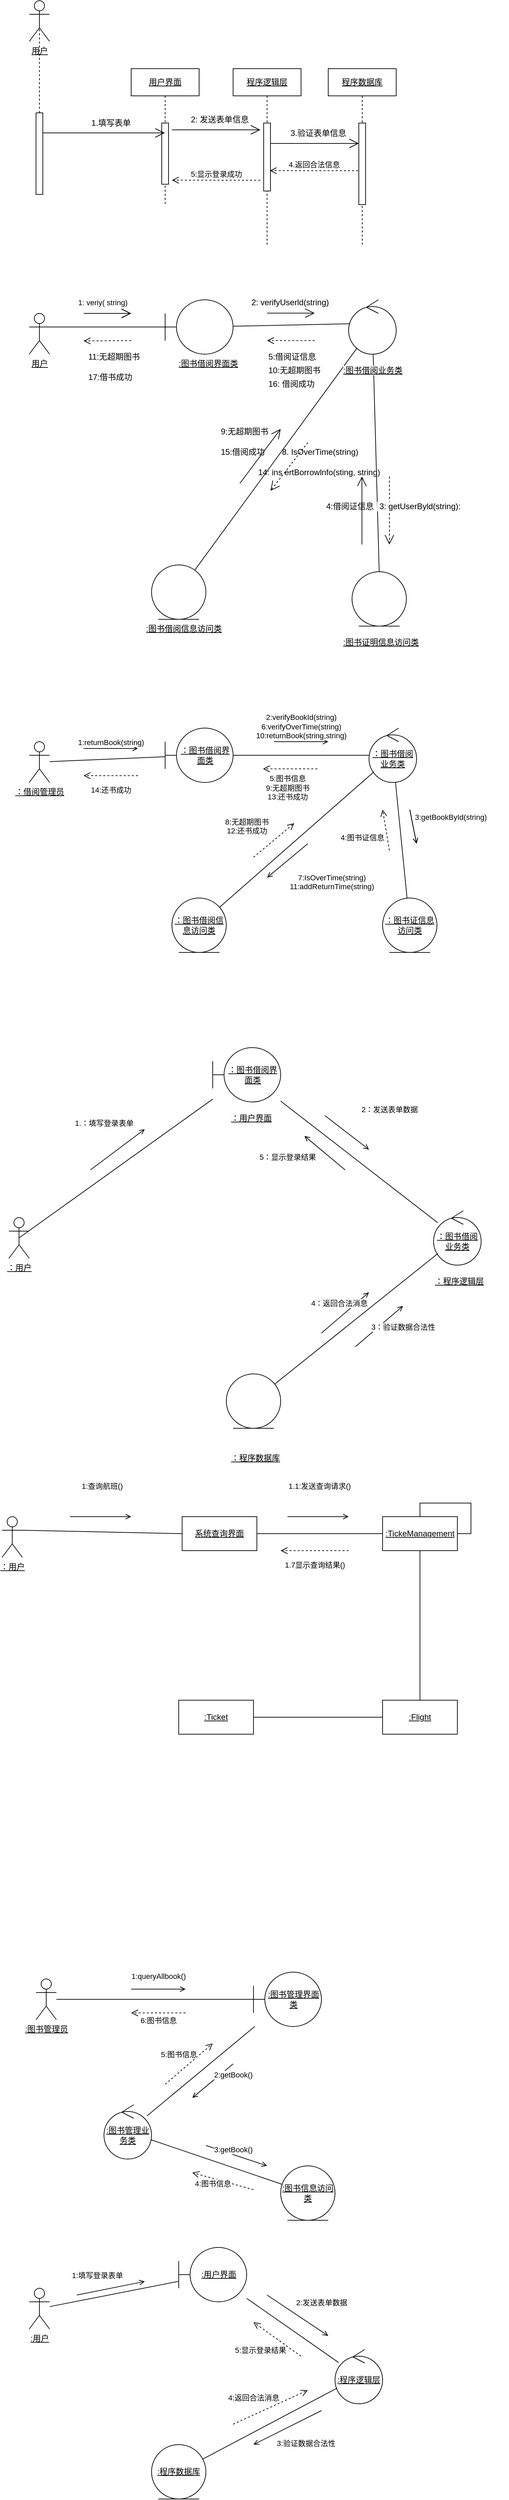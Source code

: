 <mxfile version="21.2.9" type="github">
  <diagram name="第 1 页" id="Q6D3COaA3sx65LGmH1Cn">
    <mxGraphModel dx="819" dy="446" grid="1" gridSize="10" guides="1" tooltips="1" connect="1" arrows="1" fold="1" page="1" pageScale="1" pageWidth="827" pageHeight="1169" math="0" shadow="0">
      <root>
        <mxCell id="0" />
        <mxCell id="1" parent="0" />
        <mxCell id="qRy19qNJVnOFsWcZGTG7-17" value="&lt;u&gt;用户界面&lt;/u&gt;" style="shape=umlLifeline;perimeter=lifelinePerimeter;whiteSpace=wrap;html=1;container=0;dropTarget=0;collapsible=0;recursiveResize=0;outlineConnect=0;portConstraint=eastwest;newEdgeStyle={&quot;edgeStyle&quot;:&quot;elbowEdgeStyle&quot;,&quot;elbow&quot;:&quot;vertical&quot;,&quot;curved&quot;:0,&quot;rounded&quot;:0};" vertex="1" parent="1">
          <mxGeometry x="260" y="510" width="100" height="200" as="geometry" />
        </mxCell>
        <mxCell id="qRy19qNJVnOFsWcZGTG7-18" value="" style="html=1;points=[];perimeter=orthogonalPerimeter;outlineConnect=0;targetShapes=umlLifeline;portConstraint=eastwest;newEdgeStyle={&quot;edgeStyle&quot;:&quot;elbowEdgeStyle&quot;,&quot;elbow&quot;:&quot;vertical&quot;,&quot;curved&quot;:0,&quot;rounded&quot;:0};" vertex="1" parent="qRy19qNJVnOFsWcZGTG7-17">
          <mxGeometry x="45" y="80" width="10" height="90" as="geometry" />
        </mxCell>
        <mxCell id="qRy19qNJVnOFsWcZGTG7-20" value="&lt;u&gt;程序逻辑层&lt;/u&gt;" style="shape=umlLifeline;perimeter=lifelinePerimeter;whiteSpace=wrap;html=1;container=0;dropTarget=0;collapsible=0;recursiveResize=0;outlineConnect=0;portConstraint=eastwest;newEdgeStyle={&quot;edgeStyle&quot;:&quot;elbowEdgeStyle&quot;,&quot;elbow&quot;:&quot;vertical&quot;,&quot;curved&quot;:0,&quot;rounded&quot;:0};" vertex="1" parent="1">
          <mxGeometry x="410" y="510" width="100" height="260" as="geometry" />
        </mxCell>
        <mxCell id="qRy19qNJVnOFsWcZGTG7-21" value="" style="html=1;points=[];perimeter=orthogonalPerimeter;outlineConnect=0;targetShapes=umlLifeline;portConstraint=eastwest;newEdgeStyle={&quot;edgeStyle&quot;:&quot;elbowEdgeStyle&quot;,&quot;elbow&quot;:&quot;vertical&quot;,&quot;curved&quot;:0,&quot;rounded&quot;:0};" vertex="1" parent="qRy19qNJVnOFsWcZGTG7-20">
          <mxGeometry x="45" y="80" width="10" height="100" as="geometry" />
        </mxCell>
        <mxCell id="qRy19qNJVnOFsWcZGTG7-22" value="&lt;u&gt;程序数据库&lt;/u&gt;" style="shape=umlLifeline;perimeter=lifelinePerimeter;whiteSpace=wrap;html=1;container=0;dropTarget=0;collapsible=0;recursiveResize=0;outlineConnect=0;portConstraint=eastwest;newEdgeStyle={&quot;edgeStyle&quot;:&quot;elbowEdgeStyle&quot;,&quot;elbow&quot;:&quot;vertical&quot;,&quot;curved&quot;:0,&quot;rounded&quot;:0};" vertex="1" parent="1">
          <mxGeometry x="550" y="510" width="100" height="260" as="geometry" />
        </mxCell>
        <mxCell id="qRy19qNJVnOFsWcZGTG7-23" value="" style="html=1;points=[];perimeter=orthogonalPerimeter;outlineConnect=0;targetShapes=umlLifeline;portConstraint=eastwest;newEdgeStyle={&quot;edgeStyle&quot;:&quot;elbowEdgeStyle&quot;,&quot;elbow&quot;:&quot;vertical&quot;,&quot;curved&quot;:0,&quot;rounded&quot;:0};" vertex="1" parent="qRy19qNJVnOFsWcZGTG7-22">
          <mxGeometry x="45" y="80" width="10" height="120" as="geometry" />
        </mxCell>
        <mxCell id="qRy19qNJVnOFsWcZGTG7-24" value="" style="endArrow=open;endFill=1;endSize=12;html=1;rounded=0;" edge="1" parent="1">
          <mxGeometry width="160" relative="1" as="geometry">
            <mxPoint x="320" y="600" as="sourcePoint" />
            <mxPoint x="450" y="600" as="targetPoint" />
          </mxGeometry>
        </mxCell>
        <mxCell id="qRy19qNJVnOFsWcZGTG7-25" value="5:显示登录成功" style="html=1;verticalAlign=bottom;endArrow=open;dashed=1;endSize=8;edgeStyle=elbowEdgeStyle;elbow=vertical;curved=0;rounded=0;" edge="1" parent="1">
          <mxGeometry x="0.006" relative="1" as="geometry">
            <mxPoint x="450" y="674.17" as="sourcePoint" />
            <mxPoint x="320" y="674.26" as="targetPoint" />
            <mxPoint as="offset" />
          </mxGeometry>
        </mxCell>
        <mxCell id="qRy19qNJVnOFsWcZGTG7-26" value="4.返回合法信息" style="html=1;verticalAlign=bottom;endArrow=open;dashed=1;endSize=8;edgeStyle=elbowEdgeStyle;elbow=vertical;curved=0;rounded=0;" edge="1" parent="1">
          <mxGeometry relative="1" as="geometry">
            <mxPoint x="594" y="660.17" as="sourcePoint" />
            <mxPoint x="464" y="660.17" as="targetPoint" />
          </mxGeometry>
        </mxCell>
        <mxCell id="qRy19qNJVnOFsWcZGTG7-27" value="&lt;u style=&quot;border-color: var(--border-color);&quot;&gt;用户&lt;/u&gt;" style="shape=umlActor;verticalLabelPosition=bottom;verticalAlign=top;html=1;outlineConnect=0;" vertex="1" parent="1">
          <mxGeometry x="110" y="410" width="30" height="60" as="geometry" />
        </mxCell>
        <mxCell id="qRy19qNJVnOFsWcZGTG7-28" value="2: 发送表单信息" style="text;html=1;align=center;verticalAlign=middle;resizable=0;points=[];autosize=1;strokeColor=none;fillColor=none;" vertex="1" parent="1">
          <mxGeometry x="335" y="570" width="110" height="30" as="geometry" />
        </mxCell>
        <mxCell id="qRy19qNJVnOFsWcZGTG7-29" value="" style="endArrow=open;endFill=1;endSize=12;html=1;rounded=0;" edge="1" parent="1">
          <mxGeometry width="160" relative="1" as="geometry">
            <mxPoint x="465" y="620" as="sourcePoint" />
            <mxPoint x="595" y="620" as="targetPoint" />
          </mxGeometry>
        </mxCell>
        <mxCell id="qRy19qNJVnOFsWcZGTG7-30" value="3.验证表单信息" style="text;html=1;align=center;verticalAlign=middle;resizable=0;points=[];autosize=1;strokeColor=none;fillColor=none;" vertex="1" parent="1">
          <mxGeometry x="480" y="590" width="110" height="30" as="geometry" />
        </mxCell>
        <mxCell id="qRy19qNJVnOFsWcZGTG7-31" value="" style="html=1;points=[];perimeter=orthogonalPerimeter;outlineConnect=0;targetShapes=umlLifeline;portConstraint=eastwest;newEdgeStyle={&quot;edgeStyle&quot;:&quot;elbowEdgeStyle&quot;,&quot;elbow&quot;:&quot;vertical&quot;,&quot;curved&quot;:0,&quot;rounded&quot;:0};" vertex="1" parent="1">
          <mxGeometry x="120" y="575" width="10" height="120" as="geometry" />
        </mxCell>
        <mxCell id="qRy19qNJVnOFsWcZGTG7-32" value="" style="endArrow=none;dashed=1;html=1;rounded=0;entryX=0.5;entryY=0.5;entryDx=0;entryDy=0;entryPerimeter=0;" edge="1" parent="1" source="qRy19qNJVnOFsWcZGTG7-31" target="qRy19qNJVnOFsWcZGTG7-27">
          <mxGeometry width="50" height="50" relative="1" as="geometry">
            <mxPoint x="90" y="570" as="sourcePoint" />
            <mxPoint x="140" y="520" as="targetPoint" />
          </mxGeometry>
        </mxCell>
        <mxCell id="qRy19qNJVnOFsWcZGTG7-33" value="" style="endArrow=open;endFill=1;endSize=12;html=1;rounded=0;" edge="1" parent="1" target="qRy19qNJVnOFsWcZGTG7-17">
          <mxGeometry width="160" relative="1" as="geometry">
            <mxPoint x="130" y="604.5" as="sourcePoint" />
            <mxPoint x="260" y="604.5" as="targetPoint" />
          </mxGeometry>
        </mxCell>
        <mxCell id="qRy19qNJVnOFsWcZGTG7-34" value="1.填写表单" style="text;html=1;align=center;verticalAlign=middle;resizable=0;points=[];autosize=1;strokeColor=none;fillColor=none;" vertex="1" parent="1">
          <mxGeometry x="190" y="575" width="80" height="30" as="geometry" />
        </mxCell>
        <mxCell id="qRy19qNJVnOFsWcZGTG7-52" value="" style="shape=umlBoundary;whiteSpace=wrap;html=1;" vertex="1" parent="1">
          <mxGeometry x="310" y="850" width="100" height="80" as="geometry" />
        </mxCell>
        <mxCell id="qRy19qNJVnOFsWcZGTG7-56" value="&lt;u style=&quot;border-color: var(--border-color);&quot;&gt;用户&lt;/u&gt;" style="shape=umlActor;verticalLabelPosition=bottom;verticalAlign=top;html=1;outlineConnect=0;" vertex="1" parent="1">
          <mxGeometry x="110" y="870" width="30" height="60" as="geometry" />
        </mxCell>
        <mxCell id="qRy19qNJVnOFsWcZGTG7-57" value="" style="ellipse;shape=umlControl;whiteSpace=wrap;html=1;" vertex="1" parent="1">
          <mxGeometry x="580" y="850" width="70" height="80" as="geometry" />
        </mxCell>
        <mxCell id="qRy19qNJVnOFsWcZGTG7-58" value="" style="ellipse;shape=umlEntity;whiteSpace=wrap;html=1;" vertex="1" parent="1">
          <mxGeometry x="585" y="1250" width="80" height="80" as="geometry" />
        </mxCell>
        <mxCell id="qRy19qNJVnOFsWcZGTG7-59" value="" style="ellipse;shape=umlEntity;whiteSpace=wrap;html=1;" vertex="1" parent="1">
          <mxGeometry x="290" y="1240" width="80" height="80" as="geometry" />
        </mxCell>
        <mxCell id="qRy19qNJVnOFsWcZGTG7-60" value="" style="endArrow=none;html=1;rounded=0;fontFamily=Helvetica;fontSize=12;fontColor=default;" edge="1" parent="1" source="qRy19qNJVnOFsWcZGTG7-59" target="qRy19qNJVnOFsWcZGTG7-57">
          <mxGeometry width="50" height="50" relative="1" as="geometry">
            <mxPoint x="250" y="1260" as="sourcePoint" />
            <mxPoint x="300" y="1210" as="targetPoint" />
          </mxGeometry>
        </mxCell>
        <mxCell id="qRy19qNJVnOFsWcZGTG7-61" value="" style="endArrow=none;html=1;rounded=0;fontFamily=Helvetica;fontSize=12;fontColor=default;exitX=0.5;exitY=0;exitDx=0;exitDy=0;" edge="1" parent="1" source="qRy19qNJVnOFsWcZGTG7-58" target="qRy19qNJVnOFsWcZGTG7-57">
          <mxGeometry width="50" height="50" relative="1" as="geometry">
            <mxPoint x="224" y="1458" as="sourcePoint" />
            <mxPoint x="603" y="941" as="targetPoint" />
          </mxGeometry>
        </mxCell>
        <mxCell id="qRy19qNJVnOFsWcZGTG7-62" value="" style="endArrow=none;html=1;rounded=0;fontFamily=Helvetica;fontSize=12;fontColor=default;entryX=0.029;entryY=0.441;entryDx=0;entryDy=0;entryPerimeter=0;" edge="1" parent="1" source="qRy19qNJVnOFsWcZGTG7-52" target="qRy19qNJVnOFsWcZGTG7-57">
          <mxGeometry width="50" height="50" relative="1" as="geometry">
            <mxPoint x="640" y="1450" as="sourcePoint" />
            <mxPoint x="626" y="950" as="targetPoint" />
          </mxGeometry>
        </mxCell>
        <mxCell id="qRy19qNJVnOFsWcZGTG7-63" value="" style="endArrow=none;html=1;rounded=0;fontFamily=Helvetica;fontSize=12;fontColor=default;entryX=1;entryY=0.333;entryDx=0;entryDy=0;entryPerimeter=0;" edge="1" parent="1" source="qRy19qNJVnOFsWcZGTG7-52" target="qRy19qNJVnOFsWcZGTG7-56">
          <mxGeometry width="50" height="50" relative="1" as="geometry">
            <mxPoint x="280" y="900" as="sourcePoint" />
            <mxPoint x="592" y="905" as="targetPoint" />
          </mxGeometry>
        </mxCell>
        <mxCell id="qRy19qNJVnOFsWcZGTG7-65" value="" style="endArrow=open;endFill=1;endSize=12;html=1;rounded=0;" edge="1" parent="1">
          <mxGeometry width="160" relative="1" as="geometry">
            <mxPoint x="190" y="870" as="sourcePoint" />
            <mxPoint x="260" y="870" as="targetPoint" />
          </mxGeometry>
        </mxCell>
        <mxCell id="qRy19qNJVnOFsWcZGTG7-66" value="" style="html=1;verticalAlign=bottom;endArrow=open;dashed=1;endSize=8;edgeStyle=elbowEdgeStyle;elbow=vertical;curved=0;rounded=0;" edge="1" parent="1">
          <mxGeometry x="0.307" y="-9" relative="1" as="geometry">
            <mxPoint x="260" y="910" as="sourcePoint" />
            <mxPoint x="190" y="910.83" as="targetPoint" />
            <mxPoint as="offset" />
          </mxGeometry>
        </mxCell>
        <mxCell id="qRy19qNJVnOFsWcZGTG7-67" value="" style="endArrow=open;endFill=1;endSize=12;html=1;rounded=0;" edge="1" parent="1">
          <mxGeometry width="160" relative="1" as="geometry">
            <mxPoint x="190" y="870" as="sourcePoint" />
            <mxPoint x="260" y="870" as="targetPoint" />
          </mxGeometry>
        </mxCell>
        <mxCell id="qRy19qNJVnOFsWcZGTG7-68" value="" style="html=1;verticalAlign=bottom;endArrow=open;dashed=1;endSize=8;edgeStyle=elbowEdgeStyle;elbow=vertical;curved=0;rounded=0;" edge="1" parent="1">
          <mxGeometry x="0.307" y="-9" relative="1" as="geometry">
            <mxPoint x="530" y="910" as="sourcePoint" />
            <mxPoint x="460" y="910.41" as="targetPoint" />
            <mxPoint as="offset" />
          </mxGeometry>
        </mxCell>
        <mxCell id="qRy19qNJVnOFsWcZGTG7-69" value="" style="endArrow=open;endFill=1;endSize=12;html=1;rounded=0;" edge="1" parent="1">
          <mxGeometry width="160" relative="1" as="geometry">
            <mxPoint x="460" y="869.58" as="sourcePoint" />
            <mxPoint x="530" y="869.58" as="targetPoint" />
          </mxGeometry>
        </mxCell>
        <mxCell id="qRy19qNJVnOFsWcZGTG7-71" value="" style="endArrow=open;endFill=1;endSize=12;html=1;rounded=0;" edge="1" parent="1">
          <mxGeometry width="160" relative="1" as="geometry">
            <mxPoint x="420" y="1120" as="sourcePoint" />
            <mxPoint x="480" y="1040" as="targetPoint" />
          </mxGeometry>
        </mxCell>
        <mxCell id="qRy19qNJVnOFsWcZGTG7-73" value="" style="endArrow=open;endSize=12;dashed=1;html=1;rounded=0;fontFamily=Helvetica;fontSize=12;fontColor=default;" edge="1" parent="1">
          <mxGeometry width="160" relative="1" as="geometry">
            <mxPoint x="520" y="1060" as="sourcePoint" />
            <mxPoint x="465" y="1131" as="targetPoint" />
          </mxGeometry>
        </mxCell>
        <mxCell id="qRy19qNJVnOFsWcZGTG7-74" value="" style="endArrow=open;endFill=1;endSize=12;html=1;rounded=0;" edge="1" parent="1">
          <mxGeometry width="160" relative="1" as="geometry">
            <mxPoint x="599.58" y="1210" as="sourcePoint" />
            <mxPoint x="599.58" y="1110" as="targetPoint" />
          </mxGeometry>
        </mxCell>
        <mxCell id="qRy19qNJVnOFsWcZGTG7-75" value="" style="endArrow=open;endSize=12;dashed=1;html=1;rounded=0;fontFamily=Helvetica;fontSize=12;fontColor=default;" edge="1" parent="1">
          <mxGeometry width="160" relative="1" as="geometry">
            <mxPoint x="640" y="1110" as="sourcePoint" />
            <mxPoint x="640" y="1210" as="targetPoint" />
          </mxGeometry>
        </mxCell>
        <mxCell id="qRy19qNJVnOFsWcZGTG7-76" value="&lt;u style=&quot;border-color: var(--border-color); text-align: center;&quot;&gt;:图书借阅界面类&lt;/u&gt;" style="text;whiteSpace=wrap;html=1;fontSize=12;fontFamily=Helvetica;fontColor=default;" vertex="1" parent="1">
          <mxGeometry x="328" y="930" width="92" height="40" as="geometry" />
        </mxCell>
        <mxCell id="qRy19qNJVnOFsWcZGTG7-77" value="&lt;u style=&quot;border-color: var(--border-color); color: rgb(0, 0, 0); font-family: Helvetica; font-size: 12px; font-style: normal; font-variant-ligatures: normal; font-variant-caps: normal; font-weight: 400; letter-spacing: normal; orphans: 2; text-align: center; text-indent: 0px; text-transform: none; widows: 2; word-spacing: 0px; -webkit-text-stroke-width: 0px; background-color: rgb(251, 251, 251);&quot;&gt;:图书借阅业务类&lt;/u&gt;" style="text;whiteSpace=wrap;html=1;fontSize=12;fontFamily=Helvetica;fontColor=default;" vertex="1" parent="1">
          <mxGeometry x="570" y="940" width="90" height="40" as="geometry" />
        </mxCell>
        <mxCell id="qRy19qNJVnOFsWcZGTG7-78" value="&lt;u style=&quot;border-color: var(--border-color); color: rgb(0, 0, 0); font-family: Helvetica; font-size: 12px; font-style: normal; font-variant-ligatures: normal; font-variant-caps: normal; font-weight: 400; letter-spacing: normal; orphans: 2; text-align: center; text-indent: 0px; text-transform: none; widows: 2; word-spacing: 0px; -webkit-text-stroke-width: 0px; background-color: rgb(251, 251, 251);&quot;&gt;:图书借阅信息访问类&lt;/u&gt;" style="text;whiteSpace=wrap;html=1;fontSize=12;fontFamily=Helvetica;fontColor=default;" vertex="1" parent="1">
          <mxGeometry x="280" y="1320" width="120" height="40" as="geometry" />
        </mxCell>
        <mxCell id="qRy19qNJVnOFsWcZGTG7-79" value="&lt;u style=&quot;border-color: var(--border-color); color: rgb(0, 0, 0); font-family: Helvetica; font-size: 12px; font-style: normal; font-variant-ligatures: normal; font-variant-caps: normal; font-weight: 400; letter-spacing: normal; orphans: 2; text-align: center; text-indent: 0px; text-transform: none; widows: 2; word-spacing: 0px; -webkit-text-stroke-width: 0px; background-color: rgb(251, 251, 251);&quot;&gt;:图书证明信息访问类&lt;/u&gt;" style="text;whiteSpace=wrap;html=1;fontSize=12;fontFamily=Helvetica;fontColor=default;" vertex="1" parent="1">
          <mxGeometry x="570" y="1340" width="120" height="40" as="geometry" />
        </mxCell>
        <mxCell id="qRy19qNJVnOFsWcZGTG7-80" value="&lt;span style=&quot;color: rgb(0, 0, 0); font-family: Helvetica; font-size: 11px; font-style: normal; font-variant-ligatures: normal; font-variant-caps: normal; font-weight: 400; letter-spacing: normal; orphans: 2; text-align: center; text-indent: 0px; text-transform: none; widows: 2; word-spacing: 0px; -webkit-text-stroke-width: 0px; background-color: rgb(255, 255, 255); text-decoration-thickness: initial; text-decoration-style: initial; text-decoration-color: initial; float: none; display: inline !important;&quot;&gt;1: veriy( string)&lt;/span&gt;" style="text;whiteSpace=wrap;html=1;fontSize=12;fontFamily=Helvetica;fontColor=default;" vertex="1" parent="1">
          <mxGeometry x="180" y="840" width="110" height="40" as="geometry" />
        </mxCell>
        <mxCell id="qRy19qNJVnOFsWcZGTG7-81" value="&lt;span style=&quot;color: rgb(0, 0, 0); font-family: Helvetica; font-size: 12px; font-style: normal; font-variant-ligatures: normal; font-variant-caps: normal; font-weight: 400; letter-spacing: normal; orphans: 2; text-align: center; text-indent: 0px; text-transform: none; widows: 2; word-spacing: 0px; -webkit-text-stroke-width: 0px; background-color: rgb(251, 251, 251); text-decoration-thickness: initial; text-decoration-style: initial; text-decoration-color: initial; float: none; display: inline !important;&quot;&gt;2: verifyUserld(string)&amp;nbsp;&lt;/span&gt;" style="text;whiteSpace=wrap;html=1;fontSize=12;fontFamily=Helvetica;fontColor=default;" vertex="1" parent="1">
          <mxGeometry x="435" y="840" width="150" height="40" as="geometry" />
        </mxCell>
        <mxCell id="qRy19qNJVnOFsWcZGTG7-82" value="&lt;span style=&quot;color: rgb(0, 0, 0); font-family: Helvetica; font-size: 12px; font-style: normal; font-variant-ligatures: normal; font-variant-caps: normal; font-weight: 400; letter-spacing: normal; orphans: 2; text-align: center; text-indent: 0px; text-transform: none; widows: 2; word-spacing: 0px; -webkit-text-stroke-width: 0px; background-color: rgb(251, 251, 251); text-decoration-thickness: initial; text-decoration-style: initial; text-decoration-color: initial; float: none; display: inline !important;&quot;&gt;&amp;nbsp;3: getUserByld(string):&lt;/span&gt;" style="text;whiteSpace=wrap;html=1;fontSize=12;fontFamily=Helvetica;fontColor=default;" vertex="1" parent="1">
          <mxGeometry x="620" y="1140" width="160" height="40" as="geometry" />
        </mxCell>
        <mxCell id="qRy19qNJVnOFsWcZGTG7-83" value="4:借阅证信息" style="text;whiteSpace=wrap;html=1;fontSize=12;fontFamily=Helvetica;fontColor=default;" vertex="1" parent="1">
          <mxGeometry x="545" y="1140" width="160" height="40" as="geometry" />
        </mxCell>
        <mxCell id="qRy19qNJVnOFsWcZGTG7-84" value="5:借阅证信息" style="text;whiteSpace=wrap;html=1;fontSize=12;fontFamily=Helvetica;fontColor=default;" vertex="1" parent="1">
          <mxGeometry x="460" y="920" width="80" height="40" as="geometry" />
        </mxCell>
        <mxCell id="qRy19qNJVnOFsWcZGTG7-85" value="11:无超期图书" style="text;whiteSpace=wrap;html=1;fontSize=12;fontFamily=Helvetica;fontColor=default;" vertex="1" parent="1">
          <mxGeometry x="195" y="920" width="80" height="40" as="geometry" />
        </mxCell>
        <mxCell id="qRy19qNJVnOFsWcZGTG7-86" value="17:借书成功" style="text;whiteSpace=wrap;html=1;fontSize=12;fontFamily=Helvetica;fontColor=default;" vertex="1" parent="1">
          <mxGeometry x="195" y="950" width="80" height="40" as="geometry" />
        </mxCell>
        <mxCell id="qRy19qNJVnOFsWcZGTG7-87" value="10:无超期图书" style="text;whiteSpace=wrap;html=1;fontSize=12;fontFamily=Helvetica;fontColor=default;" vertex="1" parent="1">
          <mxGeometry x="460" y="940" width="80" height="40" as="geometry" />
        </mxCell>
        <mxCell id="qRy19qNJVnOFsWcZGTG7-88" value="16: 借阅成功" style="text;whiteSpace=wrap;html=1;fontSize=12;fontFamily=Helvetica;fontColor=default;" vertex="1" parent="1">
          <mxGeometry x="460" y="960" width="80" height="40" as="geometry" />
        </mxCell>
        <mxCell id="qRy19qNJVnOFsWcZGTG7-89" value="15:借阅成功" style="text;whiteSpace=wrap;html=1;fontSize=12;fontFamily=Helvetica;fontColor=default;" vertex="1" parent="1">
          <mxGeometry x="390" y="1060" width="80" height="40" as="geometry" />
        </mxCell>
        <mxCell id="qRy19qNJVnOFsWcZGTG7-90" value="9:无超期图书" style="text;whiteSpace=wrap;html=1;fontSize=12;fontFamily=Helvetica;fontColor=default;" vertex="1" parent="1">
          <mxGeometry x="390" y="1030" width="80" height="40" as="geometry" />
        </mxCell>
        <mxCell id="qRy19qNJVnOFsWcZGTG7-91" value="8. IsOverTime(string)" style="text;whiteSpace=wrap;html=1;fontSize=12;fontFamily=Helvetica;fontColor=default;" vertex="1" parent="1">
          <mxGeometry x="480" y="1060" width="120" height="40" as="geometry" />
        </mxCell>
        <mxCell id="qRy19qNJVnOFsWcZGTG7-92" value="14: ins ertBorrowlnfo(sting, string)" style="text;whiteSpace=wrap;html=1;fontSize=12;fontFamily=Helvetica;fontColor=default;" vertex="1" parent="1">
          <mxGeometry x="445" y="1090" width="200" height="40" as="geometry" />
        </mxCell>
        <mxCell id="qRy19qNJVnOFsWcZGTG7-94" style="rounded=0;orthogonalLoop=1;jettySize=auto;html=1;endArrow=none;endFill=0;" edge="1" parent="1" source="qRy19qNJVnOFsWcZGTG7-95" target="qRy19qNJVnOFsWcZGTG7-96">
          <mxGeometry relative="1" as="geometry" />
        </mxCell>
        <mxCell id="qRy19qNJVnOFsWcZGTG7-95" value="&lt;u&gt;：借阅管理员&lt;/u&gt;" style="shape=umlActor;verticalLabelPosition=bottom;verticalAlign=top;html=1;" vertex="1" parent="1">
          <mxGeometry x="110" y="1500" width="30" height="60" as="geometry" />
        </mxCell>
        <mxCell id="qRy19qNJVnOFsWcZGTG7-96" value="&lt;u&gt;：图书借阅界面类&lt;/u&gt;" style="shape=umlBoundary;whiteSpace=wrap;html=1;" vertex="1" parent="1">
          <mxGeometry x="310" y="1480" width="100" height="80" as="geometry" />
        </mxCell>
        <mxCell id="qRy19qNJVnOFsWcZGTG7-97" value="&lt;u&gt;：图书借阅业务类&lt;/u&gt;" style="ellipse;shape=umlControl;whiteSpace=wrap;html=1;" vertex="1" parent="1">
          <mxGeometry x="610" y="1480" width="70" height="80" as="geometry" />
        </mxCell>
        <mxCell id="qRy19qNJVnOFsWcZGTG7-98" value="&lt;u&gt;：图书证信息访问类&lt;/u&gt;" style="ellipse;shape=umlEntity;whiteSpace=wrap;html=1;" vertex="1" parent="1">
          <mxGeometry x="630" y="1730" width="80" height="80" as="geometry" />
        </mxCell>
        <mxCell id="qRy19qNJVnOFsWcZGTG7-99" value="&lt;u&gt;：图书借阅信息访问类&lt;/u&gt;" style="ellipse;shape=umlEntity;whiteSpace=wrap;html=1;" vertex="1" parent="1">
          <mxGeometry x="320" y="1730" width="80" height="80" as="geometry" />
        </mxCell>
        <mxCell id="qRy19qNJVnOFsWcZGTG7-100" style="rounded=0;orthogonalLoop=1;jettySize=auto;html=1;endArrow=none;endFill=0;" edge="1" parent="1" source="qRy19qNJVnOFsWcZGTG7-96" target="qRy19qNJVnOFsWcZGTG7-97">
          <mxGeometry relative="1" as="geometry">
            <mxPoint x="150" y="1521" as="sourcePoint" />
            <mxPoint x="320" y="1528" as="targetPoint" />
          </mxGeometry>
        </mxCell>
        <mxCell id="qRy19qNJVnOFsWcZGTG7-101" style="rounded=0;orthogonalLoop=1;jettySize=auto;html=1;endArrow=none;endFill=0;" edge="1" parent="1" source="qRy19qNJVnOFsWcZGTG7-99" target="qRy19qNJVnOFsWcZGTG7-97">
          <mxGeometry relative="1" as="geometry">
            <mxPoint x="160" y="1531" as="sourcePoint" />
            <mxPoint x="330" y="1538" as="targetPoint" />
          </mxGeometry>
        </mxCell>
        <mxCell id="qRy19qNJVnOFsWcZGTG7-102" style="rounded=0;orthogonalLoop=1;jettySize=auto;html=1;endArrow=none;endFill=0;" edge="1" parent="1" source="qRy19qNJVnOFsWcZGTG7-98" target="qRy19qNJVnOFsWcZGTG7-97">
          <mxGeometry relative="1" as="geometry">
            <mxPoint x="170" y="1541" as="sourcePoint" />
            <mxPoint x="340" y="1548" as="targetPoint" />
          </mxGeometry>
        </mxCell>
        <mxCell id="qRy19qNJVnOFsWcZGTG7-103" value="1:returnBook(string)" style="html=1;verticalAlign=bottom;endArrow=open;edgeStyle=elbowEdgeStyle;elbow=vertical;curved=0;rounded=0;endFill=0;" edge="1" parent="1">
          <mxGeometry width="80" relative="1" as="geometry">
            <mxPoint x="190" y="1510" as="sourcePoint" />
            <mxPoint x="270" y="1510" as="targetPoint" />
          </mxGeometry>
        </mxCell>
        <mxCell id="qRy19qNJVnOFsWcZGTG7-104" value="14:还书成功" style="html=1;verticalAlign=bottom;endArrow=open;dashed=1;endSize=8;edgeStyle=elbowEdgeStyle;elbow=vertical;curved=0;rounded=0;" edge="1" parent="1">
          <mxGeometry y="30" relative="1" as="geometry">
            <mxPoint x="270" y="1550" as="sourcePoint" />
            <mxPoint x="190" y="1550" as="targetPoint" />
            <mxPoint as="offset" />
          </mxGeometry>
        </mxCell>
        <mxCell id="qRy19qNJVnOFsWcZGTG7-105" value="2:verifyBookId(string)&lt;br&gt;6:verifyOverTime(string)&lt;br&gt;10:returnBook(string,string)" style="html=1;verticalAlign=bottom;endArrow=open;edgeStyle=elbowEdgeStyle;elbow=vertical;curved=0;rounded=0;endFill=0;" edge="1" parent="1">
          <mxGeometry width="80" relative="1" as="geometry">
            <mxPoint x="470" y="1500" as="sourcePoint" />
            <mxPoint x="550" y="1500" as="targetPoint" />
          </mxGeometry>
        </mxCell>
        <mxCell id="qRy19qNJVnOFsWcZGTG7-106" value="5:图书信息&lt;br&gt;9:无超期图书&lt;br&gt;13:还书成功" style="html=1;verticalAlign=bottom;endArrow=open;dashed=1;endSize=8;edgeStyle=elbowEdgeStyle;elbow=vertical;curved=0;rounded=0;" edge="1" parent="1">
          <mxGeometry x="0.099" y="50" relative="1" as="geometry">
            <mxPoint x="534" y="1540" as="sourcePoint" />
            <mxPoint x="454" y="1540" as="targetPoint" />
            <mxPoint as="offset" />
          </mxGeometry>
        </mxCell>
        <mxCell id="qRy19qNJVnOFsWcZGTG7-107" value="3:getBookById(string)" style="html=1;verticalAlign=bottom;endArrow=open;elbow=vertical;rounded=0;endFill=0;" edge="1" parent="1">
          <mxGeometry x="0.231" y="55" width="80" relative="1" as="geometry">
            <mxPoint x="670" y="1600" as="sourcePoint" />
            <mxPoint x="680" y="1650" as="targetPoint" />
            <mxPoint as="offset" />
          </mxGeometry>
        </mxCell>
        <mxCell id="qRy19qNJVnOFsWcZGTG7-108" value="4:图书证信息" style="html=1;verticalAlign=bottom;endArrow=open;dashed=1;endSize=8;elbow=vertical;rounded=0;" edge="1" parent="1">
          <mxGeometry x="-0.46" y="38" relative="1" as="geometry">
            <mxPoint x="640" y="1660" as="sourcePoint" />
            <mxPoint x="630" y="1600" as="targetPoint" />
            <mxPoint as="offset" />
          </mxGeometry>
        </mxCell>
        <mxCell id="qRy19qNJVnOFsWcZGTG7-109" value="7:IsOverTime(string)&lt;br&gt;11:addReturnTime(string)" style="html=1;verticalAlign=bottom;endArrow=open;elbow=vertical;rounded=0;endFill=0;" edge="1" parent="1">
          <mxGeometry x="-0.5" y="78" width="80" relative="1" as="geometry">
            <mxPoint x="520" y="1650" as="sourcePoint" />
            <mxPoint x="460" y="1700" as="targetPoint" />
            <mxPoint as="offset" />
          </mxGeometry>
        </mxCell>
        <mxCell id="qRy19qNJVnOFsWcZGTG7-110" value="8:无超期图书&lt;br&gt;12:还书成功" style="html=1;verticalAlign=bottom;endArrow=open;dashed=1;endSize=8;elbow=vertical;rounded=0;" edge="1" parent="1">
          <mxGeometry x="-0.705" y="29" relative="1" as="geometry">
            <mxPoint x="440" y="1670" as="sourcePoint" />
            <mxPoint x="500" y="1620" as="targetPoint" />
            <mxPoint as="offset" />
          </mxGeometry>
        </mxCell>
        <mxCell id="qRy19qNJVnOFsWcZGTG7-111" value="&lt;u&gt;：图书借阅界面类&lt;/u&gt;" style="shape=umlBoundary;whiteSpace=wrap;html=1;" vertex="1" parent="1">
          <mxGeometry x="380" y="1950" width="100" height="80" as="geometry" />
        </mxCell>
        <mxCell id="qRy19qNJVnOFsWcZGTG7-112" value="&lt;u&gt;：图书借阅业务类&lt;/u&gt;" style="ellipse;shape=umlControl;whiteSpace=wrap;html=1;" vertex="1" parent="1">
          <mxGeometry x="705" y="2190" width="70" height="80" as="geometry" />
        </mxCell>
        <mxCell id="qRy19qNJVnOFsWcZGTG7-113" value="" style="ellipse;shape=umlEntity;whiteSpace=wrap;html=1;" vertex="1" parent="1">
          <mxGeometry x="400" y="2430" width="80" height="80" as="geometry" />
        </mxCell>
        <mxCell id="qRy19qNJVnOFsWcZGTG7-114" value="&lt;u style=&quot;border-color: var(--border-color);&quot;&gt;：用户&lt;/u&gt;" style="shape=umlActor;verticalLabelPosition=bottom;verticalAlign=top;html=1;" vertex="1" parent="1">
          <mxGeometry x="80" y="2200" width="30" height="60" as="geometry" />
        </mxCell>
        <mxCell id="qRy19qNJVnOFsWcZGTG7-115" value="" style="endArrow=none;html=1;rounded=0;fontFamily=Helvetica;fontSize=12;fontColor=default;exitX=0.5;exitY=0.5;exitDx=0;exitDy=0;exitPerimeter=0;" edge="1" parent="1" source="qRy19qNJVnOFsWcZGTG7-114" target="qRy19qNJVnOFsWcZGTG7-111">
          <mxGeometry width="50" height="50" relative="1" as="geometry">
            <mxPoint x="364" y="1258" as="sourcePoint" />
            <mxPoint x="603" y="931" as="targetPoint" />
          </mxGeometry>
        </mxCell>
        <mxCell id="qRy19qNJVnOFsWcZGTG7-116" value="" style="endArrow=none;html=1;rounded=0;fontFamily=Helvetica;fontSize=12;fontColor=default;" edge="1" parent="1" source="qRy19qNJVnOFsWcZGTG7-111" target="qRy19qNJVnOFsWcZGTG7-112">
          <mxGeometry width="50" height="50" relative="1" as="geometry">
            <mxPoint x="105" y="2240" as="sourcePoint" />
            <mxPoint x="390" y="2036" as="targetPoint" />
          </mxGeometry>
        </mxCell>
        <mxCell id="qRy19qNJVnOFsWcZGTG7-117" value="" style="endArrow=none;html=1;rounded=0;fontFamily=Helvetica;fontSize=12;fontColor=default;" edge="1" parent="1" source="qRy19qNJVnOFsWcZGTG7-113" target="qRy19qNJVnOFsWcZGTG7-112">
          <mxGeometry width="50" height="50" relative="1" as="geometry">
            <mxPoint x="490" y="2039" as="sourcePoint" />
            <mxPoint x="721" y="2218" as="targetPoint" />
          </mxGeometry>
        </mxCell>
        <mxCell id="qRy19qNJVnOFsWcZGTG7-121" value="1.：填写登录表单" style="html=1;verticalAlign=bottom;endArrow=open;elbow=vertical;rounded=0;endFill=0;" edge="1" parent="1">
          <mxGeometry x="0.04" y="36" width="80" relative="1" as="geometry">
            <mxPoint x="200" y="2130" as="sourcePoint" />
            <mxPoint x="280" y="2070" as="targetPoint" />
            <mxPoint as="offset" />
          </mxGeometry>
        </mxCell>
        <mxCell id="qRy19qNJVnOFsWcZGTG7-122" value="3:getBookById(string)" style="html=1;verticalAlign=bottom;endArrow=open;elbow=vertical;rounded=0;endFill=0;" edge="1" parent="1">
          <mxGeometry x="0.231" y="55" width="80" relative="1" as="geometry">
            <mxPoint x="670" y="1600" as="sourcePoint" />
            <mxPoint x="680" y="1650" as="targetPoint" />
            <mxPoint as="offset" />
          </mxGeometry>
        </mxCell>
        <mxCell id="qRy19qNJVnOFsWcZGTG7-125" value="2：发送表单数据" style="html=1;verticalAlign=bottom;endArrow=open;elbow=vertical;rounded=0;endFill=0;" edge="1" parent="1">
          <mxGeometry x="0.836" y="58" width="80" relative="1" as="geometry">
            <mxPoint x="545" y="2050" as="sourcePoint" />
            <mxPoint x="610" y="2100" as="targetPoint" />
            <mxPoint as="offset" />
          </mxGeometry>
        </mxCell>
        <mxCell id="qRy19qNJVnOFsWcZGTG7-126" value="5：显示登录结果" style="html=1;verticalAlign=bottom;endArrow=open;elbow=vertical;rounded=0;endFill=0;" edge="1" parent="1">
          <mxGeometry x="0.836" y="47" width="80" relative="1" as="geometry">
            <mxPoint x="575" y="2130" as="sourcePoint" />
            <mxPoint x="515" y="2080" as="targetPoint" />
            <mxPoint as="offset" />
          </mxGeometry>
        </mxCell>
        <mxCell id="qRy19qNJVnOFsWcZGTG7-127" value="4：返回合法消息" style="html=1;verticalAlign=bottom;endArrow=open;elbow=vertical;rounded=0;endFill=0;" edge="1" parent="1">
          <mxGeometry x="-0.08" y="10" width="80" relative="1" as="geometry">
            <mxPoint x="540" y="2370" as="sourcePoint" />
            <mxPoint x="610" y="2310" as="targetPoint" />
            <mxPoint as="offset" />
          </mxGeometry>
        </mxCell>
        <mxCell id="qRy19qNJVnOFsWcZGTG7-128" value="3：验证数据合法性" style="html=1;verticalAlign=bottom;endArrow=open;elbow=vertical;rounded=0;endFill=0;" edge="1" parent="1">
          <mxGeometry x="0.435" y="-30" width="80" relative="1" as="geometry">
            <mxPoint x="590" y="2390" as="sourcePoint" />
            <mxPoint x="660" y="2330" as="targetPoint" />
            <mxPoint as="offset" />
          </mxGeometry>
        </mxCell>
        <mxCell id="qRy19qNJVnOFsWcZGTG7-129" value="&lt;u style=&quot;border-color: var(--border-color); color: rgb(0, 0, 0); font-family: Helvetica; font-size: 12px; font-style: normal; font-variant-ligatures: normal; font-variant-caps: normal; font-weight: 400; letter-spacing: normal; orphans: 2; text-align: center; text-indent: 0px; text-transform: none; widows: 2; word-spacing: 0px; -webkit-text-stroke-width: 0px; background-color: rgb(251, 251, 251);&quot;&gt;：用户界面&lt;/u&gt;" style="text;whiteSpace=wrap;html=1;fontSize=12;fontFamily=Helvetica;fontColor=default;" vertex="1" parent="1">
          <mxGeometry x="405" y="2040" width="110" height="40" as="geometry" />
        </mxCell>
        <mxCell id="qRy19qNJVnOFsWcZGTG7-130" value="&lt;u style=&quot;border-color: var(--border-color); color: rgb(0, 0, 0); font-family: Helvetica; font-size: 12px; font-style: normal; font-variant-ligatures: normal; font-variant-caps: normal; font-weight: 400; letter-spacing: normal; orphans: 2; text-align: center; text-indent: 0px; text-transform: none; widows: 2; word-spacing: 0px; -webkit-text-stroke-width: 0px; background-color: rgb(251, 251, 251);&quot;&gt;：程序逻辑层&lt;/u&gt;" style="text;whiteSpace=wrap;html=1;fontSize=12;fontFamily=Helvetica;fontColor=default;" vertex="1" parent="1">
          <mxGeometry x="705" y="2280" width="110" height="40" as="geometry" />
        </mxCell>
        <mxCell id="qRy19qNJVnOFsWcZGTG7-131" value="&lt;u style=&quot;border-color: var(--border-color); color: rgb(0, 0, 0); font-family: Helvetica; font-size: 12px; font-style: normal; font-variant-ligatures: normal; font-variant-caps: normal; font-weight: 400; letter-spacing: normal; orphans: 2; text-align: center; text-indent: 0px; text-transform: none; widows: 2; word-spacing: 0px; -webkit-text-stroke-width: 0px; background-color: rgb(251, 251, 251);&quot;&gt;：程序数据库&lt;/u&gt;" style="text;whiteSpace=wrap;html=1;fontSize=12;fontFamily=Helvetica;fontColor=default;" vertex="1" parent="1">
          <mxGeometry x="405" y="2540" width="110" height="40" as="geometry" />
        </mxCell>
        <mxCell id="qRy19qNJVnOFsWcZGTG7-132" value="&lt;u style=&quot;border-color: var(--border-color);&quot;&gt;：用户&lt;/u&gt;" style="shape=umlActor;verticalLabelPosition=bottom;verticalAlign=top;html=1;" vertex="1" parent="1">
          <mxGeometry x="70" y="2640" width="30" height="60" as="geometry" />
        </mxCell>
        <mxCell id="qRy19qNJVnOFsWcZGTG7-150" style="rounded=0;orthogonalLoop=1;jettySize=auto;html=1;endArrow=none;endFill=0;" edge="1" parent="1" source="qRy19qNJVnOFsWcZGTG7-151" target="qRy19qNJVnOFsWcZGTG7-152">
          <mxGeometry relative="1" as="geometry" />
        </mxCell>
        <mxCell id="qRy19qNJVnOFsWcZGTG7-151" value="&lt;u&gt;:图书管理员&lt;/u&gt;" style="shape=umlActor;verticalLabelPosition=bottom;verticalAlign=top;html=1;" vertex="1" parent="1">
          <mxGeometry x="120" y="3320" width="30" height="60" as="geometry" />
        </mxCell>
        <mxCell id="qRy19qNJVnOFsWcZGTG7-152" value="&lt;u&gt;:图书管理界面类&lt;/u&gt;" style="shape=umlBoundary;whiteSpace=wrap;html=1;" vertex="1" parent="1">
          <mxGeometry x="440" y="3310" width="100" height="80" as="geometry" />
        </mxCell>
        <mxCell id="qRy19qNJVnOFsWcZGTG7-153" value="&lt;u&gt;:图书管理业务类&lt;/u&gt;" style="ellipse;shape=umlControl;whiteSpace=wrap;html=1;" vertex="1" parent="1">
          <mxGeometry x="220" y="3505" width="70" height="80" as="geometry" />
        </mxCell>
        <mxCell id="qRy19qNJVnOFsWcZGTG7-154" value="&lt;u&gt;:图书信息访问类&lt;/u&gt;" style="ellipse;shape=umlEntity;whiteSpace=wrap;html=1;" vertex="1" parent="1">
          <mxGeometry x="480" y="3595" width="80" height="80" as="geometry" />
        </mxCell>
        <mxCell id="qRy19qNJVnOFsWcZGTG7-155" style="rounded=0;orthogonalLoop=1;jettySize=auto;html=1;endArrow=none;endFill=0;" edge="1" parent="1" source="qRy19qNJVnOFsWcZGTG7-153" target="qRy19qNJVnOFsWcZGTG7-152">
          <mxGeometry relative="1" as="geometry">
            <mxPoint x="160" y="3360" as="sourcePoint" />
            <mxPoint x="434" y="3369" as="targetPoint" />
          </mxGeometry>
        </mxCell>
        <mxCell id="qRy19qNJVnOFsWcZGTG7-156" style="rounded=0;orthogonalLoop=1;jettySize=auto;html=1;endArrow=none;endFill=0;" edge="1" parent="1" source="qRy19qNJVnOFsWcZGTG7-153" target="qRy19qNJVnOFsWcZGTG7-154">
          <mxGeometry relative="1" as="geometry">
            <mxPoint x="170" y="3370" as="sourcePoint" />
            <mxPoint x="444" y="3379" as="targetPoint" />
          </mxGeometry>
        </mxCell>
        <mxCell id="qRy19qNJVnOFsWcZGTG7-157" value="1:queryAllbook()" style="html=1;verticalAlign=bottom;endArrow=open;edgeStyle=elbowEdgeStyle;elbow=vertical;curved=0;rounded=0;endFill=0;" edge="1" parent="1">
          <mxGeometry y="10" width="80" relative="1" as="geometry">
            <mxPoint x="260" y="3335" as="sourcePoint" />
            <mxPoint x="340" y="3335" as="targetPoint" />
            <mxPoint as="offset" />
          </mxGeometry>
        </mxCell>
        <mxCell id="qRy19qNJVnOFsWcZGTG7-158" value="6:图书信息" style="html=1;verticalAlign=bottom;endArrow=open;dashed=1;endSize=8;edgeStyle=elbowEdgeStyle;elbow=vertical;curved=0;rounded=0;" edge="1" parent="1">
          <mxGeometry y="20" relative="1" as="geometry">
            <mxPoint x="340" y="3370" as="sourcePoint" />
            <mxPoint x="260" y="3370" as="targetPoint" />
            <mxPoint as="offset" />
          </mxGeometry>
        </mxCell>
        <mxCell id="qRy19qNJVnOFsWcZGTG7-159" value="2:getBook()" style="html=1;verticalAlign=bottom;endArrow=open;elbow=vertical;rounded=0;endFill=0;" edge="1" parent="1">
          <mxGeometry x="-0.59" y="19" width="80" relative="1" as="geometry">
            <mxPoint x="410" y="3445" as="sourcePoint" />
            <mxPoint x="350" y="3495" as="targetPoint" />
            <mxPoint as="offset" />
          </mxGeometry>
        </mxCell>
        <mxCell id="qRy19qNJVnOFsWcZGTG7-160" value="3:getBook()" style="html=1;verticalAlign=bottom;endArrow=open;elbow=vertical;rounded=0;endFill=0;" edge="1" parent="1">
          <mxGeometry x="-0.1" y="-2" width="80" relative="1" as="geometry">
            <mxPoint x="370" y="3565" as="sourcePoint" />
            <mxPoint x="460" y="3595" as="targetPoint" />
            <mxPoint as="offset" />
          </mxGeometry>
        </mxCell>
        <mxCell id="qRy19qNJVnOFsWcZGTG7-161" value="5:图书信息" style="html=1;verticalAlign=bottom;endArrow=open;dashed=1;endSize=8;elbow=vertical;rounded=0;" edge="1" parent="1">
          <mxGeometry x="-0.176" y="14" relative="1" as="geometry">
            <mxPoint x="310" y="3475" as="sourcePoint" />
            <mxPoint x="380" y="3415" as="targetPoint" />
            <mxPoint as="offset" />
          </mxGeometry>
        </mxCell>
        <mxCell id="qRy19qNJVnOFsWcZGTG7-162" value="4:图书信息" style="html=1;verticalAlign=bottom;endArrow=open;dashed=1;endSize=8;elbow=vertical;rounded=0;" edge="1" parent="1">
          <mxGeometry x="0.238" y="16" relative="1" as="geometry">
            <mxPoint x="440" y="3630" as="sourcePoint" />
            <mxPoint x="350" y="3605" as="targetPoint" />
            <mxPoint as="offset" />
          </mxGeometry>
        </mxCell>
        <mxCell id="qRy19qNJVnOFsWcZGTG7-163" value="&lt;u&gt;:用户&lt;/u&gt;" style="shape=umlActor;verticalLabelPosition=bottom;verticalAlign=top;html=1;" vertex="1" parent="1">
          <mxGeometry x="110" y="3775" width="30" height="60" as="geometry" />
        </mxCell>
        <mxCell id="qRy19qNJVnOFsWcZGTG7-164" value="&lt;u&gt;:用户界面&lt;/u&gt;" style="shape=umlBoundary;whiteSpace=wrap;html=1;" vertex="1" parent="1">
          <mxGeometry x="330" y="3715" width="100" height="80" as="geometry" />
        </mxCell>
        <mxCell id="qRy19qNJVnOFsWcZGTG7-165" value="&lt;u&gt;:程序逻辑层&lt;/u&gt;" style="ellipse;shape=umlControl;whiteSpace=wrap;html=1;" vertex="1" parent="1">
          <mxGeometry x="560" y="3865" width="70" height="80" as="geometry" />
        </mxCell>
        <mxCell id="qRy19qNJVnOFsWcZGTG7-166" value="&lt;u&gt;:程序数据库&lt;/u&gt;" style="ellipse;shape=umlEntity;whiteSpace=wrap;html=1;" vertex="1" parent="1">
          <mxGeometry x="290" y="4005" width="80" height="80" as="geometry" />
        </mxCell>
        <mxCell id="qRy19qNJVnOFsWcZGTG7-167" style="rounded=0;orthogonalLoop=1;jettySize=auto;html=1;endArrow=none;endFill=0;" edge="1" parent="1" source="qRy19qNJVnOFsWcZGTG7-163" target="qRy19qNJVnOFsWcZGTG7-164">
          <mxGeometry relative="1" as="geometry">
            <mxPoint x="299" y="3566" as="sourcePoint" />
            <mxPoint x="492" y="3632" as="targetPoint" />
          </mxGeometry>
        </mxCell>
        <mxCell id="qRy19qNJVnOFsWcZGTG7-168" style="rounded=0;orthogonalLoop=1;jettySize=auto;html=1;endArrow=none;endFill=0;" edge="1" parent="1" source="qRy19qNJVnOFsWcZGTG7-165" target="qRy19qNJVnOFsWcZGTG7-164">
          <mxGeometry relative="1" as="geometry">
            <mxPoint x="150" y="3812" as="sourcePoint" />
            <mxPoint x="340" y="3775" as="targetPoint" />
          </mxGeometry>
        </mxCell>
        <mxCell id="qRy19qNJVnOFsWcZGTG7-169" style="rounded=0;orthogonalLoop=1;jettySize=auto;html=1;endArrow=none;endFill=0;" edge="1" parent="1" source="qRy19qNJVnOFsWcZGTG7-166" target="qRy19qNJVnOFsWcZGTG7-165">
          <mxGeometry relative="1" as="geometry">
            <mxPoint x="160" y="3822" as="sourcePoint" />
            <mxPoint x="350" y="3785" as="targetPoint" />
          </mxGeometry>
        </mxCell>
        <mxCell id="qRy19qNJVnOFsWcZGTG7-170" value="1:填写登录表单" style="html=1;verticalAlign=bottom;endArrow=open;elbow=vertical;rounded=0;endFill=0;" edge="1" parent="1">
          <mxGeometry x="-0.346" y="14" width="80" relative="1" as="geometry">
            <mxPoint x="180" y="3785" as="sourcePoint" />
            <mxPoint x="280" y="3765" as="targetPoint" />
            <mxPoint as="offset" />
          </mxGeometry>
        </mxCell>
        <mxCell id="qRy19qNJVnOFsWcZGTG7-171" value="2:发送表单数据" style="html=1;verticalAlign=bottom;endArrow=open;elbow=vertical;rounded=0;endFill=0;" edge="1" parent="1">
          <mxGeometry x="0.436" y="28" width="80" relative="1" as="geometry">
            <mxPoint x="460" y="3785" as="sourcePoint" />
            <mxPoint x="550" y="3845" as="targetPoint" />
            <mxPoint as="offset" />
          </mxGeometry>
        </mxCell>
        <mxCell id="qRy19qNJVnOFsWcZGTG7-172" value="3:验证数据合法性" style="html=1;verticalAlign=bottom;endArrow=open;elbow=vertical;rounded=0;endFill=0;" edge="1" parent="1">
          <mxGeometry x="-0.176" y="41" width="80" relative="1" as="geometry">
            <mxPoint x="540" y="3955" as="sourcePoint" />
            <mxPoint x="440" y="4005" as="targetPoint" />
            <mxPoint as="offset" />
          </mxGeometry>
        </mxCell>
        <mxCell id="qRy19qNJVnOFsWcZGTG7-173" value="4:返回合法消息" style="html=1;verticalAlign=bottom;endArrow=open;dashed=1;endSize=8;elbow=vertical;rounded=0;" edge="1" parent="1">
          <mxGeometry x="-0.343" y="15" relative="1" as="geometry">
            <mxPoint x="410" y="3975" as="sourcePoint" />
            <mxPoint x="520" y="3925" as="targetPoint" />
            <mxPoint as="offset" />
          </mxGeometry>
        </mxCell>
        <mxCell id="qRy19qNJVnOFsWcZGTG7-174" value="5:显示登录结果" style="html=1;verticalAlign=bottom;endArrow=open;dashed=1;endSize=8;elbow=vertical;rounded=0;" edge="1" parent="1">
          <mxGeometry x="0.135" y="35" relative="1" as="geometry">
            <mxPoint x="510" y="3875" as="sourcePoint" />
            <mxPoint x="440" y="3825" as="targetPoint" />
            <mxPoint as="offset" />
          </mxGeometry>
        </mxCell>
        <mxCell id="qRy19qNJVnOFsWcZGTG7-175" value="系统查询界面" style="html=1;whiteSpace=wrap;strokeColor=default;fontFamily=Helvetica;fontSize=12;fontColor=default;fillColor=default;fontStyle=4" vertex="1" parent="1">
          <mxGeometry x="335" y="2640" width="110" height="50" as="geometry" />
        </mxCell>
        <mxCell id="qRy19qNJVnOFsWcZGTG7-176" value=":TickeManagement" style="html=1;whiteSpace=wrap;strokeColor=default;fontFamily=Helvetica;fontSize=12;fontColor=default;fillColor=default;fontStyle=4" vertex="1" parent="1">
          <mxGeometry x="630" y="2640" width="110" height="50" as="geometry" />
        </mxCell>
        <mxCell id="qRy19qNJVnOFsWcZGTG7-177" value=":Ticket" style="html=1;whiteSpace=wrap;strokeColor=default;fontFamily=Helvetica;fontSize=12;fontColor=default;fillColor=default;fontStyle=4" vertex="1" parent="1">
          <mxGeometry x="330" y="2910" width="110" height="50" as="geometry" />
        </mxCell>
        <mxCell id="qRy19qNJVnOFsWcZGTG7-178" value=":Flight" style="html=1;whiteSpace=wrap;strokeColor=default;fontFamily=Helvetica;fontSize=12;fontColor=default;fillColor=default;fontStyle=4" vertex="1" parent="1">
          <mxGeometry x="630" y="2910" width="110" height="50" as="geometry" />
        </mxCell>
        <mxCell id="qRy19qNJVnOFsWcZGTG7-179" value="" style="endArrow=none;html=1;rounded=0;fontFamily=Helvetica;fontSize=12;fontColor=default;entryX=0;entryY=0.5;entryDx=0;entryDy=0;exitX=1;exitY=0.333;exitDx=0;exitDy=0;exitPerimeter=0;" edge="1" parent="1" source="qRy19qNJVnOFsWcZGTG7-132" target="qRy19qNJVnOFsWcZGTG7-175">
          <mxGeometry width="50" height="50" relative="1" as="geometry">
            <mxPoint x="105" y="2240" as="sourcePoint" />
            <mxPoint x="390" y="2036" as="targetPoint" />
          </mxGeometry>
        </mxCell>
        <mxCell id="qRy19qNJVnOFsWcZGTG7-180" value="" style="endArrow=none;html=1;rounded=0;fontFamily=Helvetica;fontSize=12;fontColor=default;entryX=0;entryY=0.5;entryDx=0;entryDy=0;exitX=1;exitY=0.5;exitDx=0;exitDy=0;" edge="1" parent="1" source="qRy19qNJVnOFsWcZGTG7-175" target="qRy19qNJVnOFsWcZGTG7-176">
          <mxGeometry width="50" height="50" relative="1" as="geometry">
            <mxPoint x="110" y="2660" as="sourcePoint" />
            <mxPoint x="345" y="2675" as="targetPoint" />
          </mxGeometry>
        </mxCell>
        <mxCell id="qRy19qNJVnOFsWcZGTG7-181" value="" style="endArrow=none;html=1;rounded=0;fontFamily=Helvetica;fontSize=12;fontColor=default;entryX=0.5;entryY=0;entryDx=0;entryDy=0;exitX=0.5;exitY=1;exitDx=0;exitDy=0;" edge="1" parent="1" source="qRy19qNJVnOFsWcZGTG7-176" target="qRy19qNJVnOFsWcZGTG7-178">
          <mxGeometry width="50" height="50" relative="1" as="geometry">
            <mxPoint x="455" y="2675" as="sourcePoint" />
            <mxPoint x="640" y="2675" as="targetPoint" />
          </mxGeometry>
        </mxCell>
        <mxCell id="qRy19qNJVnOFsWcZGTG7-182" value="" style="endArrow=none;html=1;rounded=0;fontFamily=Helvetica;fontSize=12;fontColor=default;exitX=0;exitY=0.5;exitDx=0;exitDy=0;" edge="1" parent="1" source="qRy19qNJVnOFsWcZGTG7-178" target="qRy19qNJVnOFsWcZGTG7-177">
          <mxGeometry width="50" height="50" relative="1" as="geometry">
            <mxPoint x="695" y="2700" as="sourcePoint" />
            <mxPoint x="685" y="2920" as="targetPoint" />
          </mxGeometry>
        </mxCell>
        <mxCell id="qRy19qNJVnOFsWcZGTG7-184" value="1:查询航班()" style="html=1;verticalAlign=bottom;endArrow=open;elbow=vertical;rounded=0;endFill=0;" edge="1" parent="1">
          <mxGeometry x="0.04" y="36" width="80" relative="1" as="geometry">
            <mxPoint x="170" y="2640" as="sourcePoint" />
            <mxPoint x="260" y="2640" as="targetPoint" />
            <mxPoint as="offset" />
          </mxGeometry>
        </mxCell>
        <mxCell id="qRy19qNJVnOFsWcZGTG7-186" value="1.1:发送查询请求()" style="html=1;verticalAlign=bottom;endArrow=open;elbow=vertical;rounded=0;endFill=0;" edge="1" parent="1">
          <mxGeometry x="0.04" y="36" width="80" relative="1" as="geometry">
            <mxPoint x="490" y="2640" as="sourcePoint" />
            <mxPoint x="580" y="2640" as="targetPoint" />
            <mxPoint as="offset" />
          </mxGeometry>
        </mxCell>
        <mxCell id="qRy19qNJVnOFsWcZGTG7-188" value="1.7显示查询结果()" style="html=1;verticalAlign=bottom;endArrow=open;dashed=1;endSize=8;elbow=vertical;rounded=0;" edge="1" parent="1">
          <mxGeometry y="30" relative="1" as="geometry">
            <mxPoint x="580" y="2690" as="sourcePoint" />
            <mxPoint x="480" y="2690" as="targetPoint" />
            <mxPoint as="offset" />
          </mxGeometry>
        </mxCell>
        <mxCell id="qRy19qNJVnOFsWcZGTG7-189" style="edgeStyle=orthogonalEdgeStyle;rounded=0;orthogonalLoop=1;jettySize=auto;html=1;entryX=1;entryY=0.5;entryDx=0;entryDy=0;fontFamily=Helvetica;fontSize=12;fontColor=default;endArrow=none;endFill=0;" edge="1" parent="1" source="qRy19qNJVnOFsWcZGTG7-176" target="qRy19qNJVnOFsWcZGTG7-176">
          <mxGeometry relative="1" as="geometry" />
        </mxCell>
      </root>
    </mxGraphModel>
  </diagram>
</mxfile>

